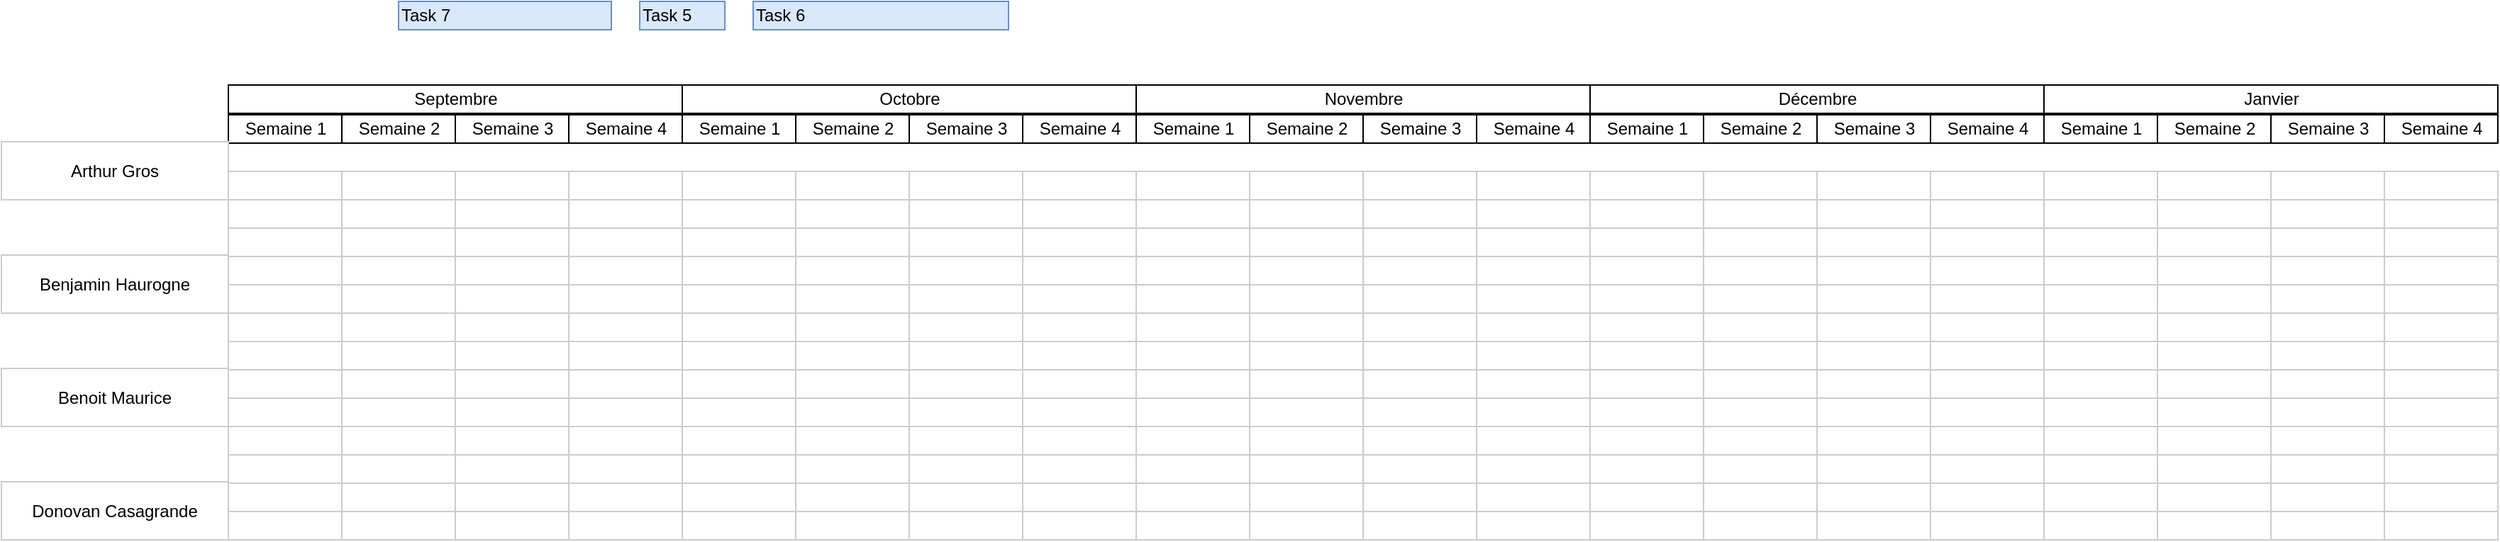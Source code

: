 <mxfile version="22.1.3" type="github">
  <diagram name="Page-1" id="2c4490ee-f0b8-94ab-5012-d5dc3445f7a3">
    <mxGraphModel dx="1902" dy="808" grid="1" gridSize="10" guides="1" tooltips="1" connect="0" arrows="1" fold="1" page="1" pageScale="1.5" pageWidth="1169" pageHeight="826" background="none" math="0" shadow="0">
      <root>
        <mxCell id="0" style=";html=1;" />
        <mxCell id="1" style=";html=1;" parent="0" />
        <mxCell id="67c90442a009f359-279" value="Novembre" style="strokeWidth=1;fontStyle=0;html=1;" parent="1" vertex="1">
          <mxGeometry x="800" y="439" width="320" height="20" as="geometry" />
        </mxCell>
        <mxCell id="7a8b956e7d50b54d-104" value="Décembre" style="strokeWidth=1;fontStyle=0;html=1;" parent="1" vertex="1">
          <mxGeometry x="1120" y="439" width="320" height="20" as="geometry" />
        </mxCell>
        <mxCell id="7a8b956e7d50b54d-109" value="Janvier" style="strokeWidth=1;fontStyle=0;html=1;" parent="1" vertex="1">
          <mxGeometry x="1440" y="439" width="320" height="20" as="geometry" />
        </mxCell>
        <mxCell id="7a8b956e7d50b54d-145" value="Octobre" style="strokeWidth=1;fontStyle=0;html=1;" parent="1" vertex="1">
          <mxGeometry x="480" y="439" width="320" height="20" as="geometry" />
        </mxCell>
        <mxCell id="7a8b956e7d50b54d-151" value="Septembre" style="strokeWidth=1;fontStyle=0;html=1;" parent="1" vertex="1">
          <mxGeometry x="160" y="439" width="320" height="20" as="geometry" />
        </mxCell>
        <mxCell id="7a8b956e7d50b54d-152" value="Semaine 1" style="strokeWidth=1;fontStyle=0;html=1;" parent="1" vertex="1">
          <mxGeometry x="160" y="460" width="80" height="20" as="geometry" />
        </mxCell>
        <mxCell id="7a8b956e7d50b54d-357" value="Task 5" style="align=left;strokeColor=#6c8ebf;html=1;fillColor=#dae8fc;" parent="1" vertex="1">
          <mxGeometry x="450" y="380" width="60" height="20" as="geometry" />
        </mxCell>
        <mxCell id="7a8b956e7d50b54d-358" value="Task 6" style="align=left;strokeColor=#6c8ebf;html=1;fillColor=#dae8fc;" parent="1" vertex="1">
          <mxGeometry x="530" y="380" width="180" height="20" as="geometry" />
        </mxCell>
        <mxCell id="7a8b956e7d50b54d-359" value="Task 7" style="align=left;strokeColor=#6c8ebf;html=1;fillColor=#dae8fc;" parent="1" vertex="1">
          <mxGeometry x="280" y="380" width="150" height="20" as="geometry" />
        </mxCell>
        <mxCell id="KohmYElV7J4Lf4DfOWHx-1" value="Arthur Gros" style="whiteSpace=wrap;html=1;align=center;strokeColor=#CCCCCC;" parent="1" vertex="1">
          <mxGeometry y="479" width="160" height="41" as="geometry" />
        </mxCell>
        <mxCell id="KohmYElV7J4Lf4DfOWHx-3" value="Benjamin Haurogne" style="whiteSpace=wrap;html=1;align=center;strokeColor=#CCCCCC;" parent="1" vertex="1">
          <mxGeometry y="559" width="160" height="41" as="geometry" />
        </mxCell>
        <mxCell id="KohmYElV7J4Lf4DfOWHx-4" value="Benoit Maurice" style="whiteSpace=wrap;html=1;align=center;strokeColor=#CCCCCC;" parent="1" vertex="1">
          <mxGeometry y="639" width="160" height="41" as="geometry" />
        </mxCell>
        <mxCell id="KohmYElV7J4Lf4DfOWHx-5" value="Donovan Casagrande" style="whiteSpace=wrap;html=1;align=center;strokeColor=#CCCCCC;" parent="1" vertex="1">
          <mxGeometry y="719" width="160" height="41" as="geometry" />
        </mxCell>
        <mxCell id="6z6v71Y1guzTuRLKmEV8-2" value="Semaine 2" style="strokeWidth=1;fontStyle=0;html=1;" vertex="1" parent="1">
          <mxGeometry x="240" y="460" width="80" height="20" as="geometry" />
        </mxCell>
        <mxCell id="6z6v71Y1guzTuRLKmEV8-3" value="Semaine 3" style="strokeWidth=1;fontStyle=0;html=1;" vertex="1" parent="1">
          <mxGeometry x="320" y="460" width="80" height="20" as="geometry" />
        </mxCell>
        <mxCell id="6z6v71Y1guzTuRLKmEV8-4" value="Semaine 4" style="strokeWidth=1;fontStyle=0;html=1;" vertex="1" parent="1">
          <mxGeometry x="400" y="460" width="80" height="20" as="geometry" />
        </mxCell>
        <mxCell id="6z6v71Y1guzTuRLKmEV8-54" value="" style="align=left;strokeColor=#CCCCCC;html=1;" vertex="1" parent="1">
          <mxGeometry x="320" y="500" width="80" height="20" as="geometry" />
        </mxCell>
        <mxCell id="6z6v71Y1guzTuRLKmEV8-55" value="" style="align=left;strokeColor=#CCCCCC;html=1;" vertex="1" parent="1">
          <mxGeometry x="320" y="520" width="80" height="20" as="geometry" />
        </mxCell>
        <mxCell id="6z6v71Y1guzTuRLKmEV8-56" value="" style="align=left;strokeColor=#CCCCCC;html=1;" vertex="1" parent="1">
          <mxGeometry x="320" y="540" width="80" height="20" as="geometry" />
        </mxCell>
        <mxCell id="6z6v71Y1guzTuRLKmEV8-57" value="" style="align=left;strokeColor=#CCCCCC;html=1;" vertex="1" parent="1">
          <mxGeometry x="320" y="560" width="80" height="20" as="geometry" />
        </mxCell>
        <mxCell id="6z6v71Y1guzTuRLKmEV8-58" value="" style="align=left;strokeColor=#CCCCCC;html=1;" vertex="1" parent="1">
          <mxGeometry x="320" y="580" width="80" height="20" as="geometry" />
        </mxCell>
        <mxCell id="6z6v71Y1guzTuRLKmEV8-59" value="" style="align=left;strokeColor=#CCCCCC;html=1;" vertex="1" parent="1">
          <mxGeometry x="320" y="600" width="80" height="20" as="geometry" />
        </mxCell>
        <mxCell id="6z6v71Y1guzTuRLKmEV8-60" value="" style="align=left;strokeColor=#CCCCCC;html=1;" vertex="1" parent="1">
          <mxGeometry x="320" y="620" width="80" height="20" as="geometry" />
        </mxCell>
        <mxCell id="6z6v71Y1guzTuRLKmEV8-61" value="" style="align=left;strokeColor=#CCCCCC;html=1;" vertex="1" parent="1">
          <mxGeometry x="320" y="640" width="80" height="20" as="geometry" />
        </mxCell>
        <mxCell id="6z6v71Y1guzTuRLKmEV8-62" value="" style="align=left;strokeColor=#CCCCCC;html=1;" vertex="1" parent="1">
          <mxGeometry x="320" y="660" width="80" height="20" as="geometry" />
        </mxCell>
        <mxCell id="6z6v71Y1guzTuRLKmEV8-63" value="" style="align=left;strokeColor=#CCCCCC;html=1;" vertex="1" parent="1">
          <mxGeometry x="320" y="680" width="80" height="20" as="geometry" />
        </mxCell>
        <mxCell id="6z6v71Y1guzTuRLKmEV8-64" value="" style="align=left;strokeColor=#CCCCCC;html=1;" vertex="1" parent="1">
          <mxGeometry x="320" y="700" width="80" height="20" as="geometry" />
        </mxCell>
        <mxCell id="6z6v71Y1guzTuRLKmEV8-65" value="" style="align=left;strokeColor=#CCCCCC;html=1;" vertex="1" parent="1">
          <mxGeometry x="320" y="720" width="80" height="20" as="geometry" />
        </mxCell>
        <mxCell id="6z6v71Y1guzTuRLKmEV8-66" value="" style="align=left;strokeColor=#CCCCCC;html=1;" vertex="1" parent="1">
          <mxGeometry x="320" y="740" width="80" height="20" as="geometry" />
        </mxCell>
        <mxCell id="6z6v71Y1guzTuRLKmEV8-68" value="" style="align=left;strokeColor=#CCCCCC;html=1;" vertex="1" parent="1">
          <mxGeometry x="400" y="500" width="80" height="20" as="geometry" />
        </mxCell>
        <mxCell id="6z6v71Y1guzTuRLKmEV8-69" value="" style="align=left;strokeColor=#CCCCCC;html=1;" vertex="1" parent="1">
          <mxGeometry x="400" y="520" width="80" height="20" as="geometry" />
        </mxCell>
        <mxCell id="6z6v71Y1guzTuRLKmEV8-70" value="" style="align=left;strokeColor=#CCCCCC;html=1;" vertex="1" parent="1">
          <mxGeometry x="400" y="540" width="80" height="20" as="geometry" />
        </mxCell>
        <mxCell id="6z6v71Y1guzTuRLKmEV8-71" value="" style="align=left;strokeColor=#CCCCCC;html=1;" vertex="1" parent="1">
          <mxGeometry x="400" y="560" width="80" height="20" as="geometry" />
        </mxCell>
        <mxCell id="6z6v71Y1guzTuRLKmEV8-72" value="" style="align=left;strokeColor=#CCCCCC;html=1;" vertex="1" parent="1">
          <mxGeometry x="400" y="580" width="80" height="20" as="geometry" />
        </mxCell>
        <mxCell id="6z6v71Y1guzTuRLKmEV8-73" value="" style="align=left;strokeColor=#CCCCCC;html=1;" vertex="1" parent="1">
          <mxGeometry x="400" y="600" width="80" height="20" as="geometry" />
        </mxCell>
        <mxCell id="6z6v71Y1guzTuRLKmEV8-74" value="" style="align=left;strokeColor=#CCCCCC;html=1;" vertex="1" parent="1">
          <mxGeometry x="400" y="620" width="80" height="20" as="geometry" />
        </mxCell>
        <mxCell id="6z6v71Y1guzTuRLKmEV8-75" value="" style="align=left;strokeColor=#CCCCCC;html=1;" vertex="1" parent="1">
          <mxGeometry x="400" y="640" width="80" height="20" as="geometry" />
        </mxCell>
        <mxCell id="6z6v71Y1guzTuRLKmEV8-76" value="" style="align=left;strokeColor=#CCCCCC;html=1;" vertex="1" parent="1">
          <mxGeometry x="400" y="660" width="80" height="20" as="geometry" />
        </mxCell>
        <mxCell id="6z6v71Y1guzTuRLKmEV8-77" value="" style="align=left;strokeColor=#CCCCCC;html=1;" vertex="1" parent="1">
          <mxGeometry x="400" y="680" width="80" height="20" as="geometry" />
        </mxCell>
        <mxCell id="6z6v71Y1guzTuRLKmEV8-78" value="" style="align=left;strokeColor=#CCCCCC;html=1;" vertex="1" parent="1">
          <mxGeometry x="400" y="700" width="80" height="20" as="geometry" />
        </mxCell>
        <mxCell id="6z6v71Y1guzTuRLKmEV8-79" value="" style="align=left;strokeColor=#CCCCCC;html=1;" vertex="1" parent="1">
          <mxGeometry x="400" y="720" width="80" height="20" as="geometry" />
        </mxCell>
        <mxCell id="6z6v71Y1guzTuRLKmEV8-80" value="" style="align=left;strokeColor=#CCCCCC;html=1;" vertex="1" parent="1">
          <mxGeometry x="400" y="740" width="80" height="20" as="geometry" />
        </mxCell>
        <mxCell id="6z6v71Y1guzTuRLKmEV8-82" value="" style="align=left;strokeColor=#CCCCCC;html=1;" vertex="1" parent="1">
          <mxGeometry x="480" y="500" width="80" height="20" as="geometry" />
        </mxCell>
        <mxCell id="6z6v71Y1guzTuRLKmEV8-83" value="" style="align=left;strokeColor=#CCCCCC;html=1;" vertex="1" parent="1">
          <mxGeometry x="480" y="520" width="80" height="20" as="geometry" />
        </mxCell>
        <mxCell id="6z6v71Y1guzTuRLKmEV8-84" value="" style="align=left;strokeColor=#CCCCCC;html=1;" vertex="1" parent="1">
          <mxGeometry x="480" y="540" width="80" height="20" as="geometry" />
        </mxCell>
        <mxCell id="6z6v71Y1guzTuRLKmEV8-85" value="" style="align=left;strokeColor=#CCCCCC;html=1;" vertex="1" parent="1">
          <mxGeometry x="480" y="560" width="80" height="20" as="geometry" />
        </mxCell>
        <mxCell id="6z6v71Y1guzTuRLKmEV8-86" value="" style="align=left;strokeColor=#CCCCCC;html=1;" vertex="1" parent="1">
          <mxGeometry x="480" y="580" width="80" height="20" as="geometry" />
        </mxCell>
        <mxCell id="6z6v71Y1guzTuRLKmEV8-87" value="" style="align=left;strokeColor=#CCCCCC;html=1;" vertex="1" parent="1">
          <mxGeometry x="480" y="600" width="80" height="20" as="geometry" />
        </mxCell>
        <mxCell id="6z6v71Y1guzTuRLKmEV8-88" value="" style="align=left;strokeColor=#CCCCCC;html=1;" vertex="1" parent="1">
          <mxGeometry x="480" y="620" width="80" height="20" as="geometry" />
        </mxCell>
        <mxCell id="6z6v71Y1guzTuRLKmEV8-89" value="" style="align=left;strokeColor=#CCCCCC;html=1;" vertex="1" parent="1">
          <mxGeometry x="480" y="640" width="80" height="20" as="geometry" />
        </mxCell>
        <mxCell id="6z6v71Y1guzTuRLKmEV8-90" value="" style="align=left;strokeColor=#CCCCCC;html=1;" vertex="1" parent="1">
          <mxGeometry x="480" y="660" width="80" height="20" as="geometry" />
        </mxCell>
        <mxCell id="6z6v71Y1guzTuRLKmEV8-91" value="" style="align=left;strokeColor=#CCCCCC;html=1;" vertex="1" parent="1">
          <mxGeometry x="480" y="680" width="80" height="20" as="geometry" />
        </mxCell>
        <mxCell id="6z6v71Y1guzTuRLKmEV8-92" value="" style="align=left;strokeColor=#CCCCCC;html=1;" vertex="1" parent="1">
          <mxGeometry x="480" y="700" width="80" height="20" as="geometry" />
        </mxCell>
        <mxCell id="6z6v71Y1guzTuRLKmEV8-93" value="" style="align=left;strokeColor=#CCCCCC;html=1;" vertex="1" parent="1">
          <mxGeometry x="480" y="720" width="80" height="20" as="geometry" />
        </mxCell>
        <mxCell id="6z6v71Y1guzTuRLKmEV8-94" value="" style="align=left;strokeColor=#CCCCCC;html=1;" vertex="1" parent="1">
          <mxGeometry x="480" y="740" width="80" height="20" as="geometry" />
        </mxCell>
        <mxCell id="6z6v71Y1guzTuRLKmEV8-96" value="" style="align=left;strokeColor=#CCCCCC;html=1;" vertex="1" parent="1">
          <mxGeometry x="560" y="500" width="80" height="20" as="geometry" />
        </mxCell>
        <mxCell id="6z6v71Y1guzTuRLKmEV8-97" value="" style="align=left;strokeColor=#CCCCCC;html=1;" vertex="1" parent="1">
          <mxGeometry x="560" y="520" width="80" height="20" as="geometry" />
        </mxCell>
        <mxCell id="6z6v71Y1guzTuRLKmEV8-98" value="" style="align=left;strokeColor=#CCCCCC;html=1;" vertex="1" parent="1">
          <mxGeometry x="560" y="540" width="80" height="20" as="geometry" />
        </mxCell>
        <mxCell id="6z6v71Y1guzTuRLKmEV8-99" value="" style="align=left;strokeColor=#CCCCCC;html=1;" vertex="1" parent="1">
          <mxGeometry x="560" y="560" width="80" height="20" as="geometry" />
        </mxCell>
        <mxCell id="6z6v71Y1guzTuRLKmEV8-100" value="" style="align=left;strokeColor=#CCCCCC;html=1;" vertex="1" parent="1">
          <mxGeometry x="560" y="580" width="80" height="20" as="geometry" />
        </mxCell>
        <mxCell id="6z6v71Y1guzTuRLKmEV8-101" value="" style="align=left;strokeColor=#CCCCCC;html=1;" vertex="1" parent="1">
          <mxGeometry x="560" y="600" width="80" height="20" as="geometry" />
        </mxCell>
        <mxCell id="6z6v71Y1guzTuRLKmEV8-102" value="" style="align=left;strokeColor=#CCCCCC;html=1;" vertex="1" parent="1">
          <mxGeometry x="560" y="620" width="80" height="20" as="geometry" />
        </mxCell>
        <mxCell id="6z6v71Y1guzTuRLKmEV8-103" value="" style="align=left;strokeColor=#CCCCCC;html=1;" vertex="1" parent="1">
          <mxGeometry x="560" y="640" width="80" height="20" as="geometry" />
        </mxCell>
        <mxCell id="6z6v71Y1guzTuRLKmEV8-104" value="" style="align=left;strokeColor=#CCCCCC;html=1;" vertex="1" parent="1">
          <mxGeometry x="560" y="660" width="80" height="20" as="geometry" />
        </mxCell>
        <mxCell id="6z6v71Y1guzTuRLKmEV8-105" value="" style="align=left;strokeColor=#CCCCCC;html=1;" vertex="1" parent="1">
          <mxGeometry x="560" y="680" width="80" height="20" as="geometry" />
        </mxCell>
        <mxCell id="6z6v71Y1guzTuRLKmEV8-106" value="" style="align=left;strokeColor=#CCCCCC;html=1;" vertex="1" parent="1">
          <mxGeometry x="560" y="700" width="80" height="20" as="geometry" />
        </mxCell>
        <mxCell id="6z6v71Y1guzTuRLKmEV8-107" value="" style="align=left;strokeColor=#CCCCCC;html=1;" vertex="1" parent="1">
          <mxGeometry x="560" y="720" width="80" height="20" as="geometry" />
        </mxCell>
        <mxCell id="6z6v71Y1guzTuRLKmEV8-108" value="" style="align=left;strokeColor=#CCCCCC;html=1;" vertex="1" parent="1">
          <mxGeometry x="560" y="740" width="80" height="20" as="geometry" />
        </mxCell>
        <mxCell id="6z6v71Y1guzTuRLKmEV8-124" value="" style="align=left;strokeColor=#CCCCCC;html=1;" vertex="1" parent="1">
          <mxGeometry x="720" y="500" width="80" height="20" as="geometry" />
        </mxCell>
        <mxCell id="6z6v71Y1guzTuRLKmEV8-125" value="" style="align=left;strokeColor=#CCCCCC;html=1;" vertex="1" parent="1">
          <mxGeometry x="720" y="520" width="80" height="20" as="geometry" />
        </mxCell>
        <mxCell id="6z6v71Y1guzTuRLKmEV8-126" value="" style="align=left;strokeColor=#CCCCCC;html=1;" vertex="1" parent="1">
          <mxGeometry x="720" y="540" width="80" height="20" as="geometry" />
        </mxCell>
        <mxCell id="6z6v71Y1guzTuRLKmEV8-127" value="" style="align=left;strokeColor=#CCCCCC;html=1;" vertex="1" parent="1">
          <mxGeometry x="720" y="560" width="80" height="20" as="geometry" />
        </mxCell>
        <mxCell id="6z6v71Y1guzTuRLKmEV8-128" value="" style="align=left;strokeColor=#CCCCCC;html=1;" vertex="1" parent="1">
          <mxGeometry x="720" y="580" width="80" height="20" as="geometry" />
        </mxCell>
        <mxCell id="6z6v71Y1guzTuRLKmEV8-129" value="" style="align=left;strokeColor=#CCCCCC;html=1;" vertex="1" parent="1">
          <mxGeometry x="720" y="600" width="80" height="20" as="geometry" />
        </mxCell>
        <mxCell id="6z6v71Y1guzTuRLKmEV8-130" value="" style="align=left;strokeColor=#CCCCCC;html=1;" vertex="1" parent="1">
          <mxGeometry x="720" y="620" width="80" height="20" as="geometry" />
        </mxCell>
        <mxCell id="6z6v71Y1guzTuRLKmEV8-131" value="" style="align=left;strokeColor=#CCCCCC;html=1;" vertex="1" parent="1">
          <mxGeometry x="720" y="640" width="80" height="20" as="geometry" />
        </mxCell>
        <mxCell id="6z6v71Y1guzTuRLKmEV8-132" value="" style="align=left;strokeColor=#CCCCCC;html=1;" vertex="1" parent="1">
          <mxGeometry x="720" y="660" width="80" height="20" as="geometry" />
        </mxCell>
        <mxCell id="6z6v71Y1guzTuRLKmEV8-133" value="" style="align=left;strokeColor=#CCCCCC;html=1;" vertex="1" parent="1">
          <mxGeometry x="720" y="680" width="80" height="20" as="geometry" />
        </mxCell>
        <mxCell id="6z6v71Y1guzTuRLKmEV8-134" value="" style="align=left;strokeColor=#CCCCCC;html=1;" vertex="1" parent="1">
          <mxGeometry x="720" y="700" width="80" height="20" as="geometry" />
        </mxCell>
        <mxCell id="6z6v71Y1guzTuRLKmEV8-135" value="" style="align=left;strokeColor=#CCCCCC;html=1;" vertex="1" parent="1">
          <mxGeometry x="720" y="720" width="80" height="20" as="geometry" />
        </mxCell>
        <mxCell id="6z6v71Y1guzTuRLKmEV8-136" value="" style="align=left;strokeColor=#CCCCCC;html=1;" vertex="1" parent="1">
          <mxGeometry x="720" y="740" width="80" height="20" as="geometry" />
        </mxCell>
        <mxCell id="6z6v71Y1guzTuRLKmEV8-138" value="" style="align=left;strokeColor=#CCCCCC;html=1;" vertex="1" parent="1">
          <mxGeometry x="800" y="500" width="80" height="20" as="geometry" />
        </mxCell>
        <mxCell id="6z6v71Y1guzTuRLKmEV8-139" value="" style="align=left;strokeColor=#CCCCCC;html=1;" vertex="1" parent="1">
          <mxGeometry x="800" y="520" width="80" height="20" as="geometry" />
        </mxCell>
        <mxCell id="6z6v71Y1guzTuRLKmEV8-140" value="" style="align=left;strokeColor=#CCCCCC;html=1;" vertex="1" parent="1">
          <mxGeometry x="800" y="540" width="80" height="20" as="geometry" />
        </mxCell>
        <mxCell id="6z6v71Y1guzTuRLKmEV8-141" value="" style="align=left;strokeColor=#CCCCCC;html=1;" vertex="1" parent="1">
          <mxGeometry x="800" y="560" width="80" height="20" as="geometry" />
        </mxCell>
        <mxCell id="6z6v71Y1guzTuRLKmEV8-142" value="" style="align=left;strokeColor=#CCCCCC;html=1;" vertex="1" parent="1">
          <mxGeometry x="800" y="580" width="80" height="20" as="geometry" />
        </mxCell>
        <mxCell id="6z6v71Y1guzTuRLKmEV8-143" value="" style="align=left;strokeColor=#CCCCCC;html=1;" vertex="1" parent="1">
          <mxGeometry x="800" y="600" width="80" height="20" as="geometry" />
        </mxCell>
        <mxCell id="6z6v71Y1guzTuRLKmEV8-144" value="" style="align=left;strokeColor=#CCCCCC;html=1;" vertex="1" parent="1">
          <mxGeometry x="800" y="620" width="80" height="20" as="geometry" />
        </mxCell>
        <mxCell id="6z6v71Y1guzTuRLKmEV8-145" value="" style="align=left;strokeColor=#CCCCCC;html=1;" vertex="1" parent="1">
          <mxGeometry x="800" y="640" width="80" height="20" as="geometry" />
        </mxCell>
        <mxCell id="6z6v71Y1guzTuRLKmEV8-146" value="" style="align=left;strokeColor=#CCCCCC;html=1;" vertex="1" parent="1">
          <mxGeometry x="800" y="660" width="80" height="20" as="geometry" />
        </mxCell>
        <mxCell id="6z6v71Y1guzTuRLKmEV8-147" value="" style="align=left;strokeColor=#CCCCCC;html=1;" vertex="1" parent="1">
          <mxGeometry x="800" y="680" width="80" height="20" as="geometry" />
        </mxCell>
        <mxCell id="6z6v71Y1guzTuRLKmEV8-148" value="" style="align=left;strokeColor=#CCCCCC;html=1;" vertex="1" parent="1">
          <mxGeometry x="800" y="700" width="80" height="20" as="geometry" />
        </mxCell>
        <mxCell id="6z6v71Y1guzTuRLKmEV8-149" value="" style="align=left;strokeColor=#CCCCCC;html=1;" vertex="1" parent="1">
          <mxGeometry x="800" y="720" width="80" height="20" as="geometry" />
        </mxCell>
        <mxCell id="6z6v71Y1guzTuRLKmEV8-150" value="" style="align=left;strokeColor=#CCCCCC;html=1;" vertex="1" parent="1">
          <mxGeometry x="800" y="740" width="80" height="20" as="geometry" />
        </mxCell>
        <mxCell id="6z6v71Y1guzTuRLKmEV8-152" value="" style="align=left;strokeColor=#CCCCCC;html=1;" vertex="1" parent="1">
          <mxGeometry x="880" y="500" width="80" height="20" as="geometry" />
        </mxCell>
        <mxCell id="6z6v71Y1guzTuRLKmEV8-153" value="" style="align=left;strokeColor=#CCCCCC;html=1;" vertex="1" parent="1">
          <mxGeometry x="880" y="520" width="80" height="20" as="geometry" />
        </mxCell>
        <mxCell id="6z6v71Y1guzTuRLKmEV8-154" value="" style="align=left;strokeColor=#CCCCCC;html=1;" vertex="1" parent="1">
          <mxGeometry x="880" y="540" width="80" height="20" as="geometry" />
        </mxCell>
        <mxCell id="6z6v71Y1guzTuRLKmEV8-155" value="" style="align=left;strokeColor=#CCCCCC;html=1;" vertex="1" parent="1">
          <mxGeometry x="880" y="560" width="80" height="20" as="geometry" />
        </mxCell>
        <mxCell id="6z6v71Y1guzTuRLKmEV8-156" value="" style="align=left;strokeColor=#CCCCCC;html=1;" vertex="1" parent="1">
          <mxGeometry x="880" y="580" width="80" height="20" as="geometry" />
        </mxCell>
        <mxCell id="6z6v71Y1guzTuRLKmEV8-157" value="" style="align=left;strokeColor=#CCCCCC;html=1;" vertex="1" parent="1">
          <mxGeometry x="880" y="600" width="80" height="20" as="geometry" />
        </mxCell>
        <mxCell id="6z6v71Y1guzTuRLKmEV8-158" value="" style="align=left;strokeColor=#CCCCCC;html=1;" vertex="1" parent="1">
          <mxGeometry x="880" y="620" width="80" height="20" as="geometry" />
        </mxCell>
        <mxCell id="6z6v71Y1guzTuRLKmEV8-159" value="" style="align=left;strokeColor=#CCCCCC;html=1;" vertex="1" parent="1">
          <mxGeometry x="880" y="640" width="80" height="20" as="geometry" />
        </mxCell>
        <mxCell id="6z6v71Y1guzTuRLKmEV8-160" value="" style="align=left;strokeColor=#CCCCCC;html=1;" vertex="1" parent="1">
          <mxGeometry x="880" y="660" width="80" height="20" as="geometry" />
        </mxCell>
        <mxCell id="6z6v71Y1guzTuRLKmEV8-161" value="" style="align=left;strokeColor=#CCCCCC;html=1;" vertex="1" parent="1">
          <mxGeometry x="880" y="680" width="80" height="20" as="geometry" />
        </mxCell>
        <mxCell id="6z6v71Y1guzTuRLKmEV8-162" value="" style="align=left;strokeColor=#CCCCCC;html=1;" vertex="1" parent="1">
          <mxGeometry x="880" y="700" width="80" height="20" as="geometry" />
        </mxCell>
        <mxCell id="6z6v71Y1guzTuRLKmEV8-163" value="" style="align=left;strokeColor=#CCCCCC;html=1;" vertex="1" parent="1">
          <mxGeometry x="880" y="720" width="80" height="20" as="geometry" />
        </mxCell>
        <mxCell id="6z6v71Y1guzTuRLKmEV8-164" value="" style="align=left;strokeColor=#CCCCCC;html=1;" vertex="1" parent="1">
          <mxGeometry x="880" y="740" width="80" height="20" as="geometry" />
        </mxCell>
        <mxCell id="6z6v71Y1guzTuRLKmEV8-166" value="" style="align=left;strokeColor=#CCCCCC;html=1;" vertex="1" parent="1">
          <mxGeometry x="960" y="500" width="80" height="20" as="geometry" />
        </mxCell>
        <mxCell id="6z6v71Y1guzTuRLKmEV8-167" value="" style="align=left;strokeColor=#CCCCCC;html=1;" vertex="1" parent="1">
          <mxGeometry x="960" y="520" width="80" height="20" as="geometry" />
        </mxCell>
        <mxCell id="6z6v71Y1guzTuRLKmEV8-168" value="" style="align=left;strokeColor=#CCCCCC;html=1;" vertex="1" parent="1">
          <mxGeometry x="960" y="540" width="80" height="20" as="geometry" />
        </mxCell>
        <mxCell id="6z6v71Y1guzTuRLKmEV8-169" value="" style="align=left;strokeColor=#CCCCCC;html=1;" vertex="1" parent="1">
          <mxGeometry x="960" y="560" width="80" height="20" as="geometry" />
        </mxCell>
        <mxCell id="6z6v71Y1guzTuRLKmEV8-170" value="" style="align=left;strokeColor=#CCCCCC;html=1;" vertex="1" parent="1">
          <mxGeometry x="960" y="580" width="80" height="20" as="geometry" />
        </mxCell>
        <mxCell id="6z6v71Y1guzTuRLKmEV8-171" value="" style="align=left;strokeColor=#CCCCCC;html=1;" vertex="1" parent="1">
          <mxGeometry x="960" y="600" width="80" height="20" as="geometry" />
        </mxCell>
        <mxCell id="6z6v71Y1guzTuRLKmEV8-172" value="" style="align=left;strokeColor=#CCCCCC;html=1;" vertex="1" parent="1">
          <mxGeometry x="960" y="620" width="80" height="20" as="geometry" />
        </mxCell>
        <mxCell id="6z6v71Y1guzTuRLKmEV8-173" value="" style="align=left;strokeColor=#CCCCCC;html=1;" vertex="1" parent="1">
          <mxGeometry x="960" y="640" width="80" height="20" as="geometry" />
        </mxCell>
        <mxCell id="6z6v71Y1guzTuRLKmEV8-174" value="" style="align=left;strokeColor=#CCCCCC;html=1;" vertex="1" parent="1">
          <mxGeometry x="960" y="660" width="80" height="20" as="geometry" />
        </mxCell>
        <mxCell id="6z6v71Y1guzTuRLKmEV8-175" value="" style="align=left;strokeColor=#CCCCCC;html=1;" vertex="1" parent="1">
          <mxGeometry x="960" y="680" width="80" height="20" as="geometry" />
        </mxCell>
        <mxCell id="6z6v71Y1guzTuRLKmEV8-176" value="" style="align=left;strokeColor=#CCCCCC;html=1;" vertex="1" parent="1">
          <mxGeometry x="960" y="700" width="80" height="20" as="geometry" />
        </mxCell>
        <mxCell id="6z6v71Y1guzTuRLKmEV8-177" value="" style="align=left;strokeColor=#CCCCCC;html=1;" vertex="1" parent="1">
          <mxGeometry x="960" y="720" width="80" height="20" as="geometry" />
        </mxCell>
        <mxCell id="6z6v71Y1guzTuRLKmEV8-178" value="" style="align=left;strokeColor=#CCCCCC;html=1;" vertex="1" parent="1">
          <mxGeometry x="960" y="740" width="80" height="20" as="geometry" />
        </mxCell>
        <mxCell id="6z6v71Y1guzTuRLKmEV8-180" value="" style="align=left;strokeColor=#CCCCCC;html=1;" vertex="1" parent="1">
          <mxGeometry x="1040" y="500" width="80" height="20" as="geometry" />
        </mxCell>
        <mxCell id="6z6v71Y1guzTuRLKmEV8-181" value="" style="align=left;strokeColor=#CCCCCC;html=1;" vertex="1" parent="1">
          <mxGeometry x="1040" y="520" width="80" height="20" as="geometry" />
        </mxCell>
        <mxCell id="6z6v71Y1guzTuRLKmEV8-182" value="" style="align=left;strokeColor=#CCCCCC;html=1;" vertex="1" parent="1">
          <mxGeometry x="1040" y="540" width="80" height="20" as="geometry" />
        </mxCell>
        <mxCell id="6z6v71Y1guzTuRLKmEV8-183" value="" style="align=left;strokeColor=#CCCCCC;html=1;" vertex="1" parent="1">
          <mxGeometry x="1040" y="560" width="80" height="20" as="geometry" />
        </mxCell>
        <mxCell id="6z6v71Y1guzTuRLKmEV8-184" value="" style="align=left;strokeColor=#CCCCCC;html=1;" vertex="1" parent="1">
          <mxGeometry x="1040" y="580" width="80" height="20" as="geometry" />
        </mxCell>
        <mxCell id="6z6v71Y1guzTuRLKmEV8-186" value="" style="align=left;strokeColor=#CCCCCC;html=1;" vertex="1" parent="1">
          <mxGeometry x="1040" y="620" width="80" height="20" as="geometry" />
        </mxCell>
        <mxCell id="6z6v71Y1guzTuRLKmEV8-187" value="" style="align=left;strokeColor=#CCCCCC;html=1;" vertex="1" parent="1">
          <mxGeometry x="1040" y="640" width="80" height="20" as="geometry" />
        </mxCell>
        <mxCell id="6z6v71Y1guzTuRLKmEV8-188" value="" style="align=left;strokeColor=#CCCCCC;html=1;" vertex="1" parent="1">
          <mxGeometry x="1040" y="660" width="80" height="20" as="geometry" />
        </mxCell>
        <mxCell id="6z6v71Y1guzTuRLKmEV8-189" value="" style="align=left;strokeColor=#CCCCCC;html=1;" vertex="1" parent="1">
          <mxGeometry x="1040" y="680" width="80" height="20" as="geometry" />
        </mxCell>
        <mxCell id="6z6v71Y1guzTuRLKmEV8-190" value="" style="align=left;strokeColor=#CCCCCC;html=1;" vertex="1" parent="1">
          <mxGeometry x="1040" y="700" width="80" height="20" as="geometry" />
        </mxCell>
        <mxCell id="6z6v71Y1guzTuRLKmEV8-191" value="" style="align=left;strokeColor=#CCCCCC;html=1;" vertex="1" parent="1">
          <mxGeometry x="1040" y="720" width="80" height="20" as="geometry" />
        </mxCell>
        <mxCell id="6z6v71Y1guzTuRLKmEV8-192" value="" style="align=left;strokeColor=#CCCCCC;html=1;" vertex="1" parent="1">
          <mxGeometry x="1040" y="740" width="80" height="20" as="geometry" />
        </mxCell>
        <mxCell id="6z6v71Y1guzTuRLKmEV8-193" value="Semaine 1" style="strokeWidth=1;fontStyle=0;html=1;" vertex="1" parent="1">
          <mxGeometry x="480" y="460" width="80" height="20" as="geometry" />
        </mxCell>
        <mxCell id="6z6v71Y1guzTuRLKmEV8-194" value="Semaine 2" style="strokeWidth=1;fontStyle=0;html=1;" vertex="1" parent="1">
          <mxGeometry x="560" y="460" width="80" height="20" as="geometry" />
        </mxCell>
        <mxCell id="6z6v71Y1guzTuRLKmEV8-195" value="Semaine 3" style="strokeWidth=1;fontStyle=0;html=1;" vertex="1" parent="1">
          <mxGeometry x="640" y="460" width="80" height="20" as="geometry" />
        </mxCell>
        <mxCell id="6z6v71Y1guzTuRLKmEV8-196" value="Semaine 4" style="strokeWidth=1;fontStyle=0;html=1;" vertex="1" parent="1">
          <mxGeometry x="720" y="460" width="80" height="20" as="geometry" />
        </mxCell>
        <mxCell id="6z6v71Y1guzTuRLKmEV8-197" value="Semaine 1" style="strokeWidth=1;fontStyle=0;html=1;" vertex="1" parent="1">
          <mxGeometry x="800" y="460" width="80" height="20" as="geometry" />
        </mxCell>
        <mxCell id="6z6v71Y1guzTuRLKmEV8-198" value="Semaine 2" style="strokeWidth=1;fontStyle=0;html=1;" vertex="1" parent="1">
          <mxGeometry x="880" y="460" width="80" height="20" as="geometry" />
        </mxCell>
        <mxCell id="6z6v71Y1guzTuRLKmEV8-199" value="Semaine 3" style="strokeWidth=1;fontStyle=0;html=1;" vertex="1" parent="1">
          <mxGeometry x="960" y="460" width="80" height="20" as="geometry" />
        </mxCell>
        <mxCell id="6z6v71Y1guzTuRLKmEV8-200" value="Semaine 4" style="strokeWidth=1;fontStyle=0;html=1;" vertex="1" parent="1">
          <mxGeometry x="1040" y="460" width="80" height="20" as="geometry" />
        </mxCell>
        <mxCell id="6z6v71Y1guzTuRLKmEV8-201" value="Semaine 1" style="strokeWidth=1;fontStyle=0;html=1;" vertex="1" parent="1">
          <mxGeometry x="1120" y="460" width="80" height="20" as="geometry" />
        </mxCell>
        <mxCell id="6z6v71Y1guzTuRLKmEV8-202" value="Semaine 2" style="strokeWidth=1;fontStyle=0;html=1;" vertex="1" parent="1">
          <mxGeometry x="1200" y="460" width="80" height="20" as="geometry" />
        </mxCell>
        <mxCell id="6z6v71Y1guzTuRLKmEV8-203" value="Semaine 3" style="strokeWidth=1;fontStyle=0;html=1;" vertex="1" parent="1">
          <mxGeometry x="1280" y="460" width="80" height="20" as="geometry" />
        </mxCell>
        <mxCell id="6z6v71Y1guzTuRLKmEV8-204" value="Semaine 4" style="strokeWidth=1;fontStyle=0;html=1;" vertex="1" parent="1">
          <mxGeometry x="1360" y="460" width="80" height="20" as="geometry" />
        </mxCell>
        <mxCell id="6z6v71Y1guzTuRLKmEV8-205" value="Semaine 1" style="strokeWidth=1;fontStyle=0;html=1;" vertex="1" parent="1">
          <mxGeometry x="1440" y="460" width="80" height="20" as="geometry" />
        </mxCell>
        <mxCell id="6z6v71Y1guzTuRLKmEV8-206" value="Semaine 2" style="strokeWidth=1;fontStyle=0;html=1;" vertex="1" parent="1">
          <mxGeometry x="1520" y="460" width="80" height="20" as="geometry" />
        </mxCell>
        <mxCell id="6z6v71Y1guzTuRLKmEV8-207" value="Semaine 3" style="strokeWidth=1;fontStyle=0;html=1;" vertex="1" parent="1">
          <mxGeometry x="1600" y="460" width="80" height="20" as="geometry" />
        </mxCell>
        <mxCell id="6z6v71Y1guzTuRLKmEV8-208" value="Semaine 4" style="strokeWidth=1;fontStyle=0;html=1;" vertex="1" parent="1">
          <mxGeometry x="1680" y="460" width="80" height="20" as="geometry" />
        </mxCell>
        <mxCell id="6z6v71Y1guzTuRLKmEV8-209" value="" style="align=left;strokeColor=#CCCCCC;html=1;" vertex="1" parent="1">
          <mxGeometry x="1120" y="500" width="80" height="20" as="geometry" />
        </mxCell>
        <mxCell id="6z6v71Y1guzTuRLKmEV8-210" value="" style="align=left;strokeColor=#CCCCCC;html=1;" vertex="1" parent="1">
          <mxGeometry x="1120" y="520" width="80" height="20" as="geometry" />
        </mxCell>
        <mxCell id="6z6v71Y1guzTuRLKmEV8-211" value="" style="align=left;strokeColor=#CCCCCC;html=1;" vertex="1" parent="1">
          <mxGeometry x="1120" y="540" width="80" height="20" as="geometry" />
        </mxCell>
        <mxCell id="6z6v71Y1guzTuRLKmEV8-212" value="" style="align=left;strokeColor=#CCCCCC;html=1;" vertex="1" parent="1">
          <mxGeometry x="1120" y="560" width="80" height="20" as="geometry" />
        </mxCell>
        <mxCell id="6z6v71Y1guzTuRLKmEV8-213" value="" style="align=left;strokeColor=#CCCCCC;html=1;" vertex="1" parent="1">
          <mxGeometry x="1120" y="580" width="80" height="20" as="geometry" />
        </mxCell>
        <mxCell id="6z6v71Y1guzTuRLKmEV8-214" value="" style="align=left;strokeColor=#CCCCCC;html=1;" vertex="1" parent="1">
          <mxGeometry x="1120" y="600" width="80" height="20" as="geometry" />
        </mxCell>
        <mxCell id="6z6v71Y1guzTuRLKmEV8-215" value="" style="align=left;strokeColor=#CCCCCC;html=1;" vertex="1" parent="1">
          <mxGeometry x="1120" y="620" width="80" height="20" as="geometry" />
        </mxCell>
        <mxCell id="6z6v71Y1guzTuRLKmEV8-216" value="" style="align=left;strokeColor=#CCCCCC;html=1;" vertex="1" parent="1">
          <mxGeometry x="1120" y="640" width="80" height="20" as="geometry" />
        </mxCell>
        <mxCell id="6z6v71Y1guzTuRLKmEV8-217" value="" style="align=left;strokeColor=#CCCCCC;html=1;" vertex="1" parent="1">
          <mxGeometry x="1120" y="660" width="80" height="20" as="geometry" />
        </mxCell>
        <mxCell id="6z6v71Y1guzTuRLKmEV8-218" value="" style="align=left;strokeColor=#CCCCCC;html=1;" vertex="1" parent="1">
          <mxGeometry x="1120" y="680" width="80" height="20" as="geometry" />
        </mxCell>
        <mxCell id="6z6v71Y1guzTuRLKmEV8-219" value="" style="align=left;strokeColor=#CCCCCC;html=1;" vertex="1" parent="1">
          <mxGeometry x="1120" y="700" width="80" height="20" as="geometry" />
        </mxCell>
        <mxCell id="6z6v71Y1guzTuRLKmEV8-220" value="" style="align=left;strokeColor=#CCCCCC;html=1;" vertex="1" parent="1">
          <mxGeometry x="1120" y="720" width="80" height="20" as="geometry" />
        </mxCell>
        <mxCell id="6z6v71Y1guzTuRLKmEV8-221" value="" style="align=left;strokeColor=#CCCCCC;html=1;" vertex="1" parent="1">
          <mxGeometry x="1120" y="740" width="80" height="20" as="geometry" />
        </mxCell>
        <mxCell id="6z6v71Y1guzTuRLKmEV8-222" value="" style="align=left;strokeColor=#CCCCCC;html=1;" vertex="1" parent="1">
          <mxGeometry x="1200" y="500" width="80" height="20" as="geometry" />
        </mxCell>
        <mxCell id="6z6v71Y1guzTuRLKmEV8-223" value="" style="align=left;strokeColor=#CCCCCC;html=1;" vertex="1" parent="1">
          <mxGeometry x="1200" y="520" width="80" height="20" as="geometry" />
        </mxCell>
        <mxCell id="6z6v71Y1guzTuRLKmEV8-224" value="" style="align=left;strokeColor=#CCCCCC;html=1;" vertex="1" parent="1">
          <mxGeometry x="1200" y="540" width="80" height="20" as="geometry" />
        </mxCell>
        <mxCell id="6z6v71Y1guzTuRLKmEV8-225" value="" style="align=left;strokeColor=#CCCCCC;html=1;" vertex="1" parent="1">
          <mxGeometry x="1200" y="560" width="80" height="20" as="geometry" />
        </mxCell>
        <mxCell id="6z6v71Y1guzTuRLKmEV8-226" value="" style="align=left;strokeColor=#CCCCCC;html=1;" vertex="1" parent="1">
          <mxGeometry x="1200" y="580" width="80" height="20" as="geometry" />
        </mxCell>
        <mxCell id="6z6v71Y1guzTuRLKmEV8-227" value="" style="align=left;strokeColor=#CCCCCC;html=1;" vertex="1" parent="1">
          <mxGeometry x="1200" y="600" width="80" height="20" as="geometry" />
        </mxCell>
        <mxCell id="6z6v71Y1guzTuRLKmEV8-228" value="" style="align=left;strokeColor=#CCCCCC;html=1;" vertex="1" parent="1">
          <mxGeometry x="1200" y="620" width="80" height="20" as="geometry" />
        </mxCell>
        <mxCell id="6z6v71Y1guzTuRLKmEV8-229" value="" style="align=left;strokeColor=#CCCCCC;html=1;" vertex="1" parent="1">
          <mxGeometry x="1200" y="640" width="80" height="20" as="geometry" />
        </mxCell>
        <mxCell id="6z6v71Y1guzTuRLKmEV8-230" value="" style="align=left;strokeColor=#CCCCCC;html=1;" vertex="1" parent="1">
          <mxGeometry x="1200" y="660" width="80" height="20" as="geometry" />
        </mxCell>
        <mxCell id="6z6v71Y1guzTuRLKmEV8-231" value="" style="align=left;strokeColor=#CCCCCC;html=1;" vertex="1" parent="1">
          <mxGeometry x="1200" y="680" width="80" height="20" as="geometry" />
        </mxCell>
        <mxCell id="6z6v71Y1guzTuRLKmEV8-232" value="" style="align=left;strokeColor=#CCCCCC;html=1;" vertex="1" parent="1">
          <mxGeometry x="1200" y="700" width="80" height="20" as="geometry" />
        </mxCell>
        <mxCell id="6z6v71Y1guzTuRLKmEV8-233" value="" style="align=left;strokeColor=#CCCCCC;html=1;" vertex="1" parent="1">
          <mxGeometry x="1200" y="720" width="80" height="20" as="geometry" />
        </mxCell>
        <mxCell id="6z6v71Y1guzTuRLKmEV8-234" value="" style="align=left;strokeColor=#CCCCCC;html=1;" vertex="1" parent="1">
          <mxGeometry x="1200" y="740" width="80" height="20" as="geometry" />
        </mxCell>
        <mxCell id="6z6v71Y1guzTuRLKmEV8-235" value="" style="align=left;strokeColor=#CCCCCC;html=1;" vertex="1" parent="1">
          <mxGeometry x="1280" y="500" width="80" height="20" as="geometry" />
        </mxCell>
        <mxCell id="6z6v71Y1guzTuRLKmEV8-236" value="" style="align=left;strokeColor=#CCCCCC;html=1;" vertex="1" parent="1">
          <mxGeometry x="1280" y="520" width="80" height="20" as="geometry" />
        </mxCell>
        <mxCell id="6z6v71Y1guzTuRLKmEV8-237" value="" style="align=left;strokeColor=#CCCCCC;html=1;" vertex="1" parent="1">
          <mxGeometry x="1280" y="540" width="80" height="20" as="geometry" />
        </mxCell>
        <mxCell id="6z6v71Y1guzTuRLKmEV8-238" value="" style="align=left;strokeColor=#CCCCCC;html=1;" vertex="1" parent="1">
          <mxGeometry x="1280" y="560" width="80" height="20" as="geometry" />
        </mxCell>
        <mxCell id="6z6v71Y1guzTuRLKmEV8-239" value="" style="align=left;strokeColor=#CCCCCC;html=1;" vertex="1" parent="1">
          <mxGeometry x="1280" y="580" width="80" height="20" as="geometry" />
        </mxCell>
        <mxCell id="6z6v71Y1guzTuRLKmEV8-240" value="" style="align=left;strokeColor=#CCCCCC;html=1;" vertex="1" parent="1">
          <mxGeometry x="1280" y="600" width="80" height="20" as="geometry" />
        </mxCell>
        <mxCell id="6z6v71Y1guzTuRLKmEV8-241" value="" style="align=left;strokeColor=#CCCCCC;html=1;" vertex="1" parent="1">
          <mxGeometry x="1280" y="620" width="80" height="20" as="geometry" />
        </mxCell>
        <mxCell id="6z6v71Y1guzTuRLKmEV8-242" value="" style="align=left;strokeColor=#CCCCCC;html=1;" vertex="1" parent="1">
          <mxGeometry x="1280" y="640" width="80" height="20" as="geometry" />
        </mxCell>
        <mxCell id="6z6v71Y1guzTuRLKmEV8-243" value="" style="align=left;strokeColor=#CCCCCC;html=1;" vertex="1" parent="1">
          <mxGeometry x="1280" y="660" width="80" height="20" as="geometry" />
        </mxCell>
        <mxCell id="6z6v71Y1guzTuRLKmEV8-244" value="" style="align=left;strokeColor=#CCCCCC;html=1;" vertex="1" parent="1">
          <mxGeometry x="1280" y="680" width="80" height="20" as="geometry" />
        </mxCell>
        <mxCell id="6z6v71Y1guzTuRLKmEV8-245" value="" style="align=left;strokeColor=#CCCCCC;html=1;" vertex="1" parent="1">
          <mxGeometry x="1280" y="700" width="80" height="20" as="geometry" />
        </mxCell>
        <mxCell id="6z6v71Y1guzTuRLKmEV8-246" value="" style="align=left;strokeColor=#CCCCCC;html=1;" vertex="1" parent="1">
          <mxGeometry x="1280" y="720" width="80" height="20" as="geometry" />
        </mxCell>
        <mxCell id="6z6v71Y1guzTuRLKmEV8-247" value="" style="align=left;strokeColor=#CCCCCC;html=1;" vertex="1" parent="1">
          <mxGeometry x="1280" y="740" width="80" height="20" as="geometry" />
        </mxCell>
        <mxCell id="6z6v71Y1guzTuRLKmEV8-248" value="" style="align=left;strokeColor=#CCCCCC;html=1;" vertex="1" parent="1">
          <mxGeometry x="1360" y="500" width="80" height="20" as="geometry" />
        </mxCell>
        <mxCell id="6z6v71Y1guzTuRLKmEV8-249" value="" style="align=left;strokeColor=#CCCCCC;html=1;" vertex="1" parent="1">
          <mxGeometry x="1360" y="520" width="80" height="20" as="geometry" />
        </mxCell>
        <mxCell id="6z6v71Y1guzTuRLKmEV8-250" value="" style="align=left;strokeColor=#CCCCCC;html=1;" vertex="1" parent="1">
          <mxGeometry x="1360" y="540" width="80" height="20" as="geometry" />
        </mxCell>
        <mxCell id="6z6v71Y1guzTuRLKmEV8-251" value="" style="align=left;strokeColor=#CCCCCC;html=1;" vertex="1" parent="1">
          <mxGeometry x="1360" y="560" width="80" height="20" as="geometry" />
        </mxCell>
        <mxCell id="6z6v71Y1guzTuRLKmEV8-252" value="" style="align=left;strokeColor=#CCCCCC;html=1;" vertex="1" parent="1">
          <mxGeometry x="1360" y="580" width="80" height="20" as="geometry" />
        </mxCell>
        <mxCell id="6z6v71Y1guzTuRLKmEV8-253" value="" style="align=left;strokeColor=#CCCCCC;html=1;" vertex="1" parent="1">
          <mxGeometry x="1360" y="600" width="80" height="20" as="geometry" />
        </mxCell>
        <mxCell id="6z6v71Y1guzTuRLKmEV8-254" value="" style="align=left;strokeColor=#CCCCCC;html=1;" vertex="1" parent="1">
          <mxGeometry x="1360" y="620" width="80" height="20" as="geometry" />
        </mxCell>
        <mxCell id="6z6v71Y1guzTuRLKmEV8-255" value="" style="align=left;strokeColor=#CCCCCC;html=1;" vertex="1" parent="1">
          <mxGeometry x="1360" y="640" width="80" height="20" as="geometry" />
        </mxCell>
        <mxCell id="6z6v71Y1guzTuRLKmEV8-256" value="" style="align=left;strokeColor=#CCCCCC;html=1;" vertex="1" parent="1">
          <mxGeometry x="1360" y="660" width="80" height="20" as="geometry" />
        </mxCell>
        <mxCell id="6z6v71Y1guzTuRLKmEV8-257" value="" style="align=left;strokeColor=#CCCCCC;html=1;" vertex="1" parent="1">
          <mxGeometry x="1360" y="680" width="80" height="20" as="geometry" />
        </mxCell>
        <mxCell id="6z6v71Y1guzTuRLKmEV8-258" value="" style="align=left;strokeColor=#CCCCCC;html=1;" vertex="1" parent="1">
          <mxGeometry x="1360" y="700" width="80" height="20" as="geometry" />
        </mxCell>
        <mxCell id="6z6v71Y1guzTuRLKmEV8-259" value="" style="align=left;strokeColor=#CCCCCC;html=1;" vertex="1" parent="1">
          <mxGeometry x="1360" y="720" width="80" height="20" as="geometry" />
        </mxCell>
        <mxCell id="6z6v71Y1guzTuRLKmEV8-260" value="" style="align=left;strokeColor=#CCCCCC;html=1;" vertex="1" parent="1">
          <mxGeometry x="1360" y="740" width="80" height="20" as="geometry" />
        </mxCell>
        <mxCell id="6z6v71Y1guzTuRLKmEV8-261" value="" style="align=left;strokeColor=#CCCCCC;html=1;" vertex="1" parent="1">
          <mxGeometry x="1440" y="500" width="80" height="20" as="geometry" />
        </mxCell>
        <mxCell id="6z6v71Y1guzTuRLKmEV8-262" value="" style="align=left;strokeColor=#CCCCCC;html=1;" vertex="1" parent="1">
          <mxGeometry x="1440" y="520" width="80" height="20" as="geometry" />
        </mxCell>
        <mxCell id="6z6v71Y1guzTuRLKmEV8-263" value="" style="align=left;strokeColor=#CCCCCC;html=1;" vertex="1" parent="1">
          <mxGeometry x="1440" y="540" width="80" height="20" as="geometry" />
        </mxCell>
        <mxCell id="6z6v71Y1guzTuRLKmEV8-264" value="" style="align=left;strokeColor=#CCCCCC;html=1;" vertex="1" parent="1">
          <mxGeometry x="1440" y="560" width="80" height="20" as="geometry" />
        </mxCell>
        <mxCell id="6z6v71Y1guzTuRLKmEV8-265" value="" style="align=left;strokeColor=#CCCCCC;html=1;" vertex="1" parent="1">
          <mxGeometry x="1440" y="580" width="80" height="20" as="geometry" />
        </mxCell>
        <mxCell id="6z6v71Y1guzTuRLKmEV8-266" value="" style="align=left;strokeColor=#CCCCCC;html=1;" vertex="1" parent="1">
          <mxGeometry x="1440" y="600" width="80" height="20" as="geometry" />
        </mxCell>
        <mxCell id="6z6v71Y1guzTuRLKmEV8-267" value="" style="align=left;strokeColor=#CCCCCC;html=1;" vertex="1" parent="1">
          <mxGeometry x="1440" y="620" width="80" height="20" as="geometry" />
        </mxCell>
        <mxCell id="6z6v71Y1guzTuRLKmEV8-268" value="" style="align=left;strokeColor=#CCCCCC;html=1;" vertex="1" parent="1">
          <mxGeometry x="1440" y="640" width="80" height="20" as="geometry" />
        </mxCell>
        <mxCell id="6z6v71Y1guzTuRLKmEV8-269" value="" style="align=left;strokeColor=#CCCCCC;html=1;" vertex="1" parent="1">
          <mxGeometry x="1440" y="660" width="80" height="20" as="geometry" />
        </mxCell>
        <mxCell id="6z6v71Y1guzTuRLKmEV8-270" value="" style="align=left;strokeColor=#CCCCCC;html=1;" vertex="1" parent="1">
          <mxGeometry x="1440" y="680" width="80" height="20" as="geometry" />
        </mxCell>
        <mxCell id="6z6v71Y1guzTuRLKmEV8-271" value="" style="align=left;strokeColor=#CCCCCC;html=1;" vertex="1" parent="1">
          <mxGeometry x="1440" y="700" width="80" height="20" as="geometry" />
        </mxCell>
        <mxCell id="6z6v71Y1guzTuRLKmEV8-272" value="" style="align=left;strokeColor=#CCCCCC;html=1;" vertex="1" parent="1">
          <mxGeometry x="1440" y="720" width="80" height="20" as="geometry" />
        </mxCell>
        <mxCell id="6z6v71Y1guzTuRLKmEV8-273" value="" style="align=left;strokeColor=#CCCCCC;html=1;" vertex="1" parent="1">
          <mxGeometry x="1440" y="740" width="80" height="20" as="geometry" />
        </mxCell>
        <mxCell id="6z6v71Y1guzTuRLKmEV8-274" value="" style="align=left;strokeColor=#CCCCCC;html=1;" vertex="1" parent="1">
          <mxGeometry x="1520" y="500" width="80" height="20" as="geometry" />
        </mxCell>
        <mxCell id="6z6v71Y1guzTuRLKmEV8-275" value="" style="align=left;strokeColor=#CCCCCC;html=1;" vertex="1" parent="1">
          <mxGeometry x="1520" y="520" width="80" height="20" as="geometry" />
        </mxCell>
        <mxCell id="6z6v71Y1guzTuRLKmEV8-276" value="" style="align=left;strokeColor=#CCCCCC;html=1;" vertex="1" parent="1">
          <mxGeometry x="1520" y="540" width="80" height="20" as="geometry" />
        </mxCell>
        <mxCell id="6z6v71Y1guzTuRLKmEV8-277" value="" style="align=left;strokeColor=#CCCCCC;html=1;" vertex="1" parent="1">
          <mxGeometry x="1520" y="560" width="80" height="20" as="geometry" />
        </mxCell>
        <mxCell id="6z6v71Y1guzTuRLKmEV8-278" value="" style="align=left;strokeColor=#CCCCCC;html=1;" vertex="1" parent="1">
          <mxGeometry x="1520" y="580" width="80" height="20" as="geometry" />
        </mxCell>
        <mxCell id="6z6v71Y1guzTuRLKmEV8-279" value="" style="align=left;strokeColor=#CCCCCC;html=1;" vertex="1" parent="1">
          <mxGeometry x="1520" y="600" width="80" height="20" as="geometry" />
        </mxCell>
        <mxCell id="6z6v71Y1guzTuRLKmEV8-280" value="" style="align=left;strokeColor=#CCCCCC;html=1;" vertex="1" parent="1">
          <mxGeometry x="1520" y="620" width="80" height="20" as="geometry" />
        </mxCell>
        <mxCell id="6z6v71Y1guzTuRLKmEV8-281" value="" style="align=left;strokeColor=#CCCCCC;html=1;" vertex="1" parent="1">
          <mxGeometry x="1520" y="640" width="80" height="20" as="geometry" />
        </mxCell>
        <mxCell id="6z6v71Y1guzTuRLKmEV8-282" value="" style="align=left;strokeColor=#CCCCCC;html=1;" vertex="1" parent="1">
          <mxGeometry x="1520" y="660" width="80" height="20" as="geometry" />
        </mxCell>
        <mxCell id="6z6v71Y1guzTuRLKmEV8-283" value="" style="align=left;strokeColor=#CCCCCC;html=1;" vertex="1" parent="1">
          <mxGeometry x="1520" y="680" width="80" height="20" as="geometry" />
        </mxCell>
        <mxCell id="6z6v71Y1guzTuRLKmEV8-284" value="" style="align=left;strokeColor=#CCCCCC;html=1;" vertex="1" parent="1">
          <mxGeometry x="1520" y="700" width="80" height="20" as="geometry" />
        </mxCell>
        <mxCell id="6z6v71Y1guzTuRLKmEV8-285" value="" style="align=left;strokeColor=#CCCCCC;html=1;" vertex="1" parent="1">
          <mxGeometry x="1520" y="720" width="80" height="20" as="geometry" />
        </mxCell>
        <mxCell id="6z6v71Y1guzTuRLKmEV8-286" value="" style="align=left;strokeColor=#CCCCCC;html=1;" vertex="1" parent="1">
          <mxGeometry x="1520" y="740" width="80" height="20" as="geometry" />
        </mxCell>
        <mxCell id="6z6v71Y1guzTuRLKmEV8-287" value="" style="align=left;strokeColor=#CCCCCC;html=1;" vertex="1" parent="1">
          <mxGeometry x="1600" y="500" width="80" height="20" as="geometry" />
        </mxCell>
        <mxCell id="6z6v71Y1guzTuRLKmEV8-288" value="" style="align=left;strokeColor=#CCCCCC;html=1;" vertex="1" parent="1">
          <mxGeometry x="1600" y="520" width="80" height="20" as="geometry" />
        </mxCell>
        <mxCell id="6z6v71Y1guzTuRLKmEV8-289" value="" style="align=left;strokeColor=#CCCCCC;html=1;" vertex="1" parent="1">
          <mxGeometry x="1600" y="540" width="80" height="20" as="geometry" />
        </mxCell>
        <mxCell id="6z6v71Y1guzTuRLKmEV8-290" value="" style="align=left;strokeColor=#CCCCCC;html=1;" vertex="1" parent="1">
          <mxGeometry x="1600" y="560" width="80" height="20" as="geometry" />
        </mxCell>
        <mxCell id="6z6v71Y1guzTuRLKmEV8-291" value="" style="align=left;strokeColor=#CCCCCC;html=1;" vertex="1" parent="1">
          <mxGeometry x="1600" y="580" width="80" height="20" as="geometry" />
        </mxCell>
        <mxCell id="6z6v71Y1guzTuRLKmEV8-292" value="" style="align=left;strokeColor=#CCCCCC;html=1;" vertex="1" parent="1">
          <mxGeometry x="1600" y="600" width="80" height="20" as="geometry" />
        </mxCell>
        <mxCell id="6z6v71Y1guzTuRLKmEV8-293" value="" style="align=left;strokeColor=#CCCCCC;html=1;" vertex="1" parent="1">
          <mxGeometry x="1600" y="620" width="80" height="20" as="geometry" />
        </mxCell>
        <mxCell id="6z6v71Y1guzTuRLKmEV8-294" value="" style="align=left;strokeColor=#CCCCCC;html=1;" vertex="1" parent="1">
          <mxGeometry x="1600" y="640" width="80" height="20" as="geometry" />
        </mxCell>
        <mxCell id="6z6v71Y1guzTuRLKmEV8-295" value="" style="align=left;strokeColor=#CCCCCC;html=1;" vertex="1" parent="1">
          <mxGeometry x="1600" y="660" width="80" height="20" as="geometry" />
        </mxCell>
        <mxCell id="6z6v71Y1guzTuRLKmEV8-296" value="" style="align=left;strokeColor=#CCCCCC;html=1;" vertex="1" parent="1">
          <mxGeometry x="1600" y="680" width="80" height="20" as="geometry" />
        </mxCell>
        <mxCell id="6z6v71Y1guzTuRLKmEV8-297" value="" style="align=left;strokeColor=#CCCCCC;html=1;" vertex="1" parent="1">
          <mxGeometry x="1600" y="700" width="80" height="20" as="geometry" />
        </mxCell>
        <mxCell id="6z6v71Y1guzTuRLKmEV8-298" value="" style="align=left;strokeColor=#CCCCCC;html=1;" vertex="1" parent="1">
          <mxGeometry x="1600" y="720" width="80" height="20" as="geometry" />
        </mxCell>
        <mxCell id="6z6v71Y1guzTuRLKmEV8-299" value="" style="align=left;strokeColor=#CCCCCC;html=1;" vertex="1" parent="1">
          <mxGeometry x="1600" y="740" width="80" height="20" as="geometry" />
        </mxCell>
        <mxCell id="6z6v71Y1guzTuRLKmEV8-300" value="" style="align=left;strokeColor=#CCCCCC;html=1;" vertex="1" parent="1">
          <mxGeometry x="1680" y="500" width="80" height="20" as="geometry" />
        </mxCell>
        <mxCell id="6z6v71Y1guzTuRLKmEV8-301" value="" style="align=left;strokeColor=#CCCCCC;html=1;" vertex="1" parent="1">
          <mxGeometry x="1680" y="520" width="80" height="20" as="geometry" />
        </mxCell>
        <mxCell id="6z6v71Y1guzTuRLKmEV8-302" value="" style="align=left;strokeColor=#CCCCCC;html=1;" vertex="1" parent="1">
          <mxGeometry x="1680" y="540" width="80" height="20" as="geometry" />
        </mxCell>
        <mxCell id="6z6v71Y1guzTuRLKmEV8-303" value="" style="align=left;strokeColor=#CCCCCC;html=1;" vertex="1" parent="1">
          <mxGeometry x="1680" y="560" width="80" height="20" as="geometry" />
        </mxCell>
        <mxCell id="6z6v71Y1guzTuRLKmEV8-304" value="" style="align=left;strokeColor=#CCCCCC;html=1;" vertex="1" parent="1">
          <mxGeometry x="1680" y="580" width="80" height="20" as="geometry" />
        </mxCell>
        <mxCell id="6z6v71Y1guzTuRLKmEV8-305" value="" style="align=left;strokeColor=#CCCCCC;html=1;" vertex="1" parent="1">
          <mxGeometry x="1680" y="600" width="80" height="20" as="geometry" />
        </mxCell>
        <mxCell id="6z6v71Y1guzTuRLKmEV8-306" value="" style="align=left;strokeColor=#CCCCCC;html=1;" vertex="1" parent="1">
          <mxGeometry x="1680" y="620" width="80" height="20" as="geometry" />
        </mxCell>
        <mxCell id="6z6v71Y1guzTuRLKmEV8-307" value="" style="align=left;strokeColor=#CCCCCC;html=1;" vertex="1" parent="1">
          <mxGeometry x="1680" y="640" width="80" height="20" as="geometry" />
        </mxCell>
        <mxCell id="6z6v71Y1guzTuRLKmEV8-308" value="" style="align=left;strokeColor=#CCCCCC;html=1;" vertex="1" parent="1">
          <mxGeometry x="1680" y="660" width="80" height="20" as="geometry" />
        </mxCell>
        <mxCell id="6z6v71Y1guzTuRLKmEV8-309" value="" style="align=left;strokeColor=#CCCCCC;html=1;" vertex="1" parent="1">
          <mxGeometry x="1680" y="680" width="80" height="20" as="geometry" />
        </mxCell>
        <mxCell id="6z6v71Y1guzTuRLKmEV8-310" value="" style="align=left;strokeColor=#CCCCCC;html=1;" vertex="1" parent="1">
          <mxGeometry x="1680" y="700" width="80" height="20" as="geometry" />
        </mxCell>
        <mxCell id="6z6v71Y1guzTuRLKmEV8-311" value="" style="align=left;strokeColor=#CCCCCC;html=1;" vertex="1" parent="1">
          <mxGeometry x="1680" y="720" width="80" height="20" as="geometry" />
        </mxCell>
        <mxCell id="6z6v71Y1guzTuRLKmEV8-312" value="" style="align=left;strokeColor=#CCCCCC;html=1;" vertex="1" parent="1">
          <mxGeometry x="1680" y="740" width="80" height="20" as="geometry" />
        </mxCell>
        <mxCell id="6z6v71Y1guzTuRLKmEV8-313" value="" style="align=left;strokeColor=#CCCCCC;html=1;" vertex="1" parent="1">
          <mxGeometry x="640" y="500" width="80" height="20" as="geometry" />
        </mxCell>
        <mxCell id="6z6v71Y1guzTuRLKmEV8-314" value="" style="align=left;strokeColor=#CCCCCC;html=1;" vertex="1" parent="1">
          <mxGeometry x="640" y="520" width="80" height="20" as="geometry" />
        </mxCell>
        <mxCell id="6z6v71Y1guzTuRLKmEV8-315" value="" style="align=left;strokeColor=#CCCCCC;html=1;" vertex="1" parent="1">
          <mxGeometry x="640" y="540" width="80" height="20" as="geometry" />
        </mxCell>
        <mxCell id="6z6v71Y1guzTuRLKmEV8-316" value="" style="align=left;strokeColor=#CCCCCC;html=1;" vertex="1" parent="1">
          <mxGeometry x="640" y="560" width="80" height="20" as="geometry" />
        </mxCell>
        <mxCell id="6z6v71Y1guzTuRLKmEV8-317" value="" style="align=left;strokeColor=#CCCCCC;html=1;" vertex="1" parent="1">
          <mxGeometry x="640" y="580" width="80" height="20" as="geometry" />
        </mxCell>
        <mxCell id="6z6v71Y1guzTuRLKmEV8-318" value="" style="align=left;strokeColor=#CCCCCC;html=1;" vertex="1" parent="1">
          <mxGeometry x="640" y="600" width="80" height="20" as="geometry" />
        </mxCell>
        <mxCell id="6z6v71Y1guzTuRLKmEV8-319" value="" style="align=left;strokeColor=#CCCCCC;html=1;" vertex="1" parent="1">
          <mxGeometry x="640" y="620" width="80" height="20" as="geometry" />
        </mxCell>
        <mxCell id="6z6v71Y1guzTuRLKmEV8-320" value="" style="align=left;strokeColor=#CCCCCC;html=1;" vertex="1" parent="1">
          <mxGeometry x="640" y="640" width="80" height="20" as="geometry" />
        </mxCell>
        <mxCell id="6z6v71Y1guzTuRLKmEV8-321" value="" style="align=left;strokeColor=#CCCCCC;html=1;" vertex="1" parent="1">
          <mxGeometry x="640" y="660" width="80" height="20" as="geometry" />
        </mxCell>
        <mxCell id="6z6v71Y1guzTuRLKmEV8-322" value="" style="align=left;strokeColor=#CCCCCC;html=1;" vertex="1" parent="1">
          <mxGeometry x="640" y="680" width="80" height="20" as="geometry" />
        </mxCell>
        <mxCell id="6z6v71Y1guzTuRLKmEV8-323" value="" style="align=left;strokeColor=#CCCCCC;html=1;" vertex="1" parent="1">
          <mxGeometry x="640" y="700" width="80" height="20" as="geometry" />
        </mxCell>
        <mxCell id="6z6v71Y1guzTuRLKmEV8-324" value="" style="align=left;strokeColor=#CCCCCC;html=1;" vertex="1" parent="1">
          <mxGeometry x="640" y="720" width="80" height="20" as="geometry" />
        </mxCell>
        <mxCell id="6z6v71Y1guzTuRLKmEV8-325" value="" style="align=left;strokeColor=#CCCCCC;html=1;" vertex="1" parent="1">
          <mxGeometry x="640" y="740" width="80" height="20" as="geometry" />
        </mxCell>
        <mxCell id="6z6v71Y1guzTuRLKmEV8-326" value="" style="align=left;strokeColor=#CCCCCC;html=1;" vertex="1" parent="1">
          <mxGeometry x="240" y="500" width="80" height="20" as="geometry" />
        </mxCell>
        <mxCell id="6z6v71Y1guzTuRLKmEV8-327" value="" style="align=left;strokeColor=#CCCCCC;html=1;" vertex="1" parent="1">
          <mxGeometry x="240" y="520" width="80" height="20" as="geometry" />
        </mxCell>
        <mxCell id="6z6v71Y1guzTuRLKmEV8-328" value="" style="align=left;strokeColor=#CCCCCC;html=1;" vertex="1" parent="1">
          <mxGeometry x="240" y="540" width="80" height="20" as="geometry" />
        </mxCell>
        <mxCell id="6z6v71Y1guzTuRLKmEV8-329" value="" style="align=left;strokeColor=#CCCCCC;html=1;" vertex="1" parent="1">
          <mxGeometry x="240" y="560" width="80" height="20" as="geometry" />
        </mxCell>
        <mxCell id="6z6v71Y1guzTuRLKmEV8-330" value="" style="align=left;strokeColor=#CCCCCC;html=1;" vertex="1" parent="1">
          <mxGeometry x="240" y="580" width="80" height="20" as="geometry" />
        </mxCell>
        <mxCell id="6z6v71Y1guzTuRLKmEV8-331" value="" style="align=left;strokeColor=#CCCCCC;html=1;" vertex="1" parent="1">
          <mxGeometry x="240" y="600" width="80" height="20" as="geometry" />
        </mxCell>
        <mxCell id="6z6v71Y1guzTuRLKmEV8-332" value="" style="align=left;strokeColor=#CCCCCC;html=1;" vertex="1" parent="1">
          <mxGeometry x="240" y="620" width="80" height="20" as="geometry" />
        </mxCell>
        <mxCell id="6z6v71Y1guzTuRLKmEV8-333" value="" style="align=left;strokeColor=#CCCCCC;html=1;" vertex="1" parent="1">
          <mxGeometry x="240" y="640" width="80" height="20" as="geometry" />
        </mxCell>
        <mxCell id="6z6v71Y1guzTuRLKmEV8-334" value="" style="align=left;strokeColor=#CCCCCC;html=1;" vertex="1" parent="1">
          <mxGeometry x="240" y="660" width="80" height="20" as="geometry" />
        </mxCell>
        <mxCell id="6z6v71Y1guzTuRLKmEV8-335" value="" style="align=left;strokeColor=#CCCCCC;html=1;" vertex="1" parent="1">
          <mxGeometry x="240" y="680" width="80" height="20" as="geometry" />
        </mxCell>
        <mxCell id="6z6v71Y1guzTuRLKmEV8-336" value="" style="align=left;strokeColor=#CCCCCC;html=1;" vertex="1" parent="1">
          <mxGeometry x="240" y="700" width="80" height="20" as="geometry" />
        </mxCell>
        <mxCell id="6z6v71Y1guzTuRLKmEV8-337" value="" style="align=left;strokeColor=#CCCCCC;html=1;" vertex="1" parent="1">
          <mxGeometry x="240" y="720" width="80" height="20" as="geometry" />
        </mxCell>
        <mxCell id="6z6v71Y1guzTuRLKmEV8-338" value="" style="align=left;strokeColor=#CCCCCC;html=1;" vertex="1" parent="1">
          <mxGeometry x="240" y="740" width="80" height="20" as="geometry" />
        </mxCell>
        <mxCell id="6z6v71Y1guzTuRLKmEV8-339" value="" style="align=left;strokeColor=#CCCCCC;html=1;" vertex="1" parent="1">
          <mxGeometry x="160" y="500" width="80" height="20" as="geometry" />
        </mxCell>
        <mxCell id="6z6v71Y1guzTuRLKmEV8-340" value="" style="align=left;strokeColor=#CCCCCC;html=1;" vertex="1" parent="1">
          <mxGeometry x="160" y="520" width="80" height="20" as="geometry" />
        </mxCell>
        <mxCell id="6z6v71Y1guzTuRLKmEV8-341" value="" style="align=left;strokeColor=#CCCCCC;html=1;" vertex="1" parent="1">
          <mxGeometry x="160" y="540" width="80" height="20" as="geometry" />
        </mxCell>
        <mxCell id="6z6v71Y1guzTuRLKmEV8-342" value="" style="align=left;strokeColor=#CCCCCC;html=1;" vertex="1" parent="1">
          <mxGeometry x="160" y="560" width="80" height="20" as="geometry" />
        </mxCell>
        <mxCell id="6z6v71Y1guzTuRLKmEV8-343" value="" style="align=left;strokeColor=#CCCCCC;html=1;" vertex="1" parent="1">
          <mxGeometry x="160" y="580" width="80" height="20" as="geometry" />
        </mxCell>
        <mxCell id="6z6v71Y1guzTuRLKmEV8-344" value="" style="align=left;strokeColor=#CCCCCC;html=1;" vertex="1" parent="1">
          <mxGeometry x="160" y="600" width="80" height="20" as="geometry" />
        </mxCell>
        <mxCell id="6z6v71Y1guzTuRLKmEV8-345" value="" style="align=left;strokeColor=#CCCCCC;html=1;" vertex="1" parent="1">
          <mxGeometry x="160" y="620" width="80" height="20" as="geometry" />
        </mxCell>
        <mxCell id="6z6v71Y1guzTuRLKmEV8-346" value="" style="align=left;strokeColor=#CCCCCC;html=1;" vertex="1" parent="1">
          <mxGeometry x="160" y="640" width="80" height="20" as="geometry" />
        </mxCell>
        <mxCell id="6z6v71Y1guzTuRLKmEV8-347" value="" style="align=left;strokeColor=#CCCCCC;html=1;" vertex="1" parent="1">
          <mxGeometry x="160" y="660" width="80" height="20" as="geometry" />
        </mxCell>
        <mxCell id="6z6v71Y1guzTuRLKmEV8-348" value="" style="align=left;strokeColor=#CCCCCC;html=1;" vertex="1" parent="1">
          <mxGeometry x="160" y="680" width="80" height="20" as="geometry" />
        </mxCell>
        <mxCell id="6z6v71Y1guzTuRLKmEV8-349" value="" style="align=left;strokeColor=#CCCCCC;html=1;" vertex="1" parent="1">
          <mxGeometry x="160" y="700" width="80" height="20" as="geometry" />
        </mxCell>
        <mxCell id="6z6v71Y1guzTuRLKmEV8-350" value="" style="align=left;strokeColor=#CCCCCC;html=1;" vertex="1" parent="1">
          <mxGeometry x="160" y="720" width="80" height="20" as="geometry" />
        </mxCell>
        <mxCell id="6z6v71Y1guzTuRLKmEV8-351" value="" style="align=left;strokeColor=#CCCCCC;html=1;" vertex="1" parent="1">
          <mxGeometry x="160" y="740" width="80" height="20" as="geometry" />
        </mxCell>
      </root>
    </mxGraphModel>
  </diagram>
</mxfile>
